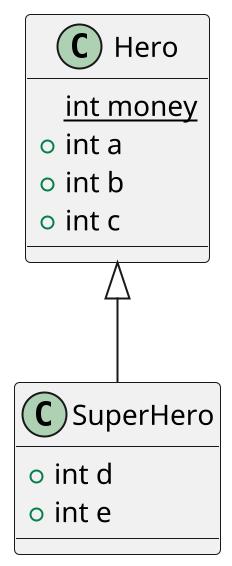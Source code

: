 @startuml name

scale 2

class Hero{ 
    {static} int money
    +int a
    +int b
    +int c
}

class SuperHero extends Hero{
    +int d
    +int e
}

@enduml